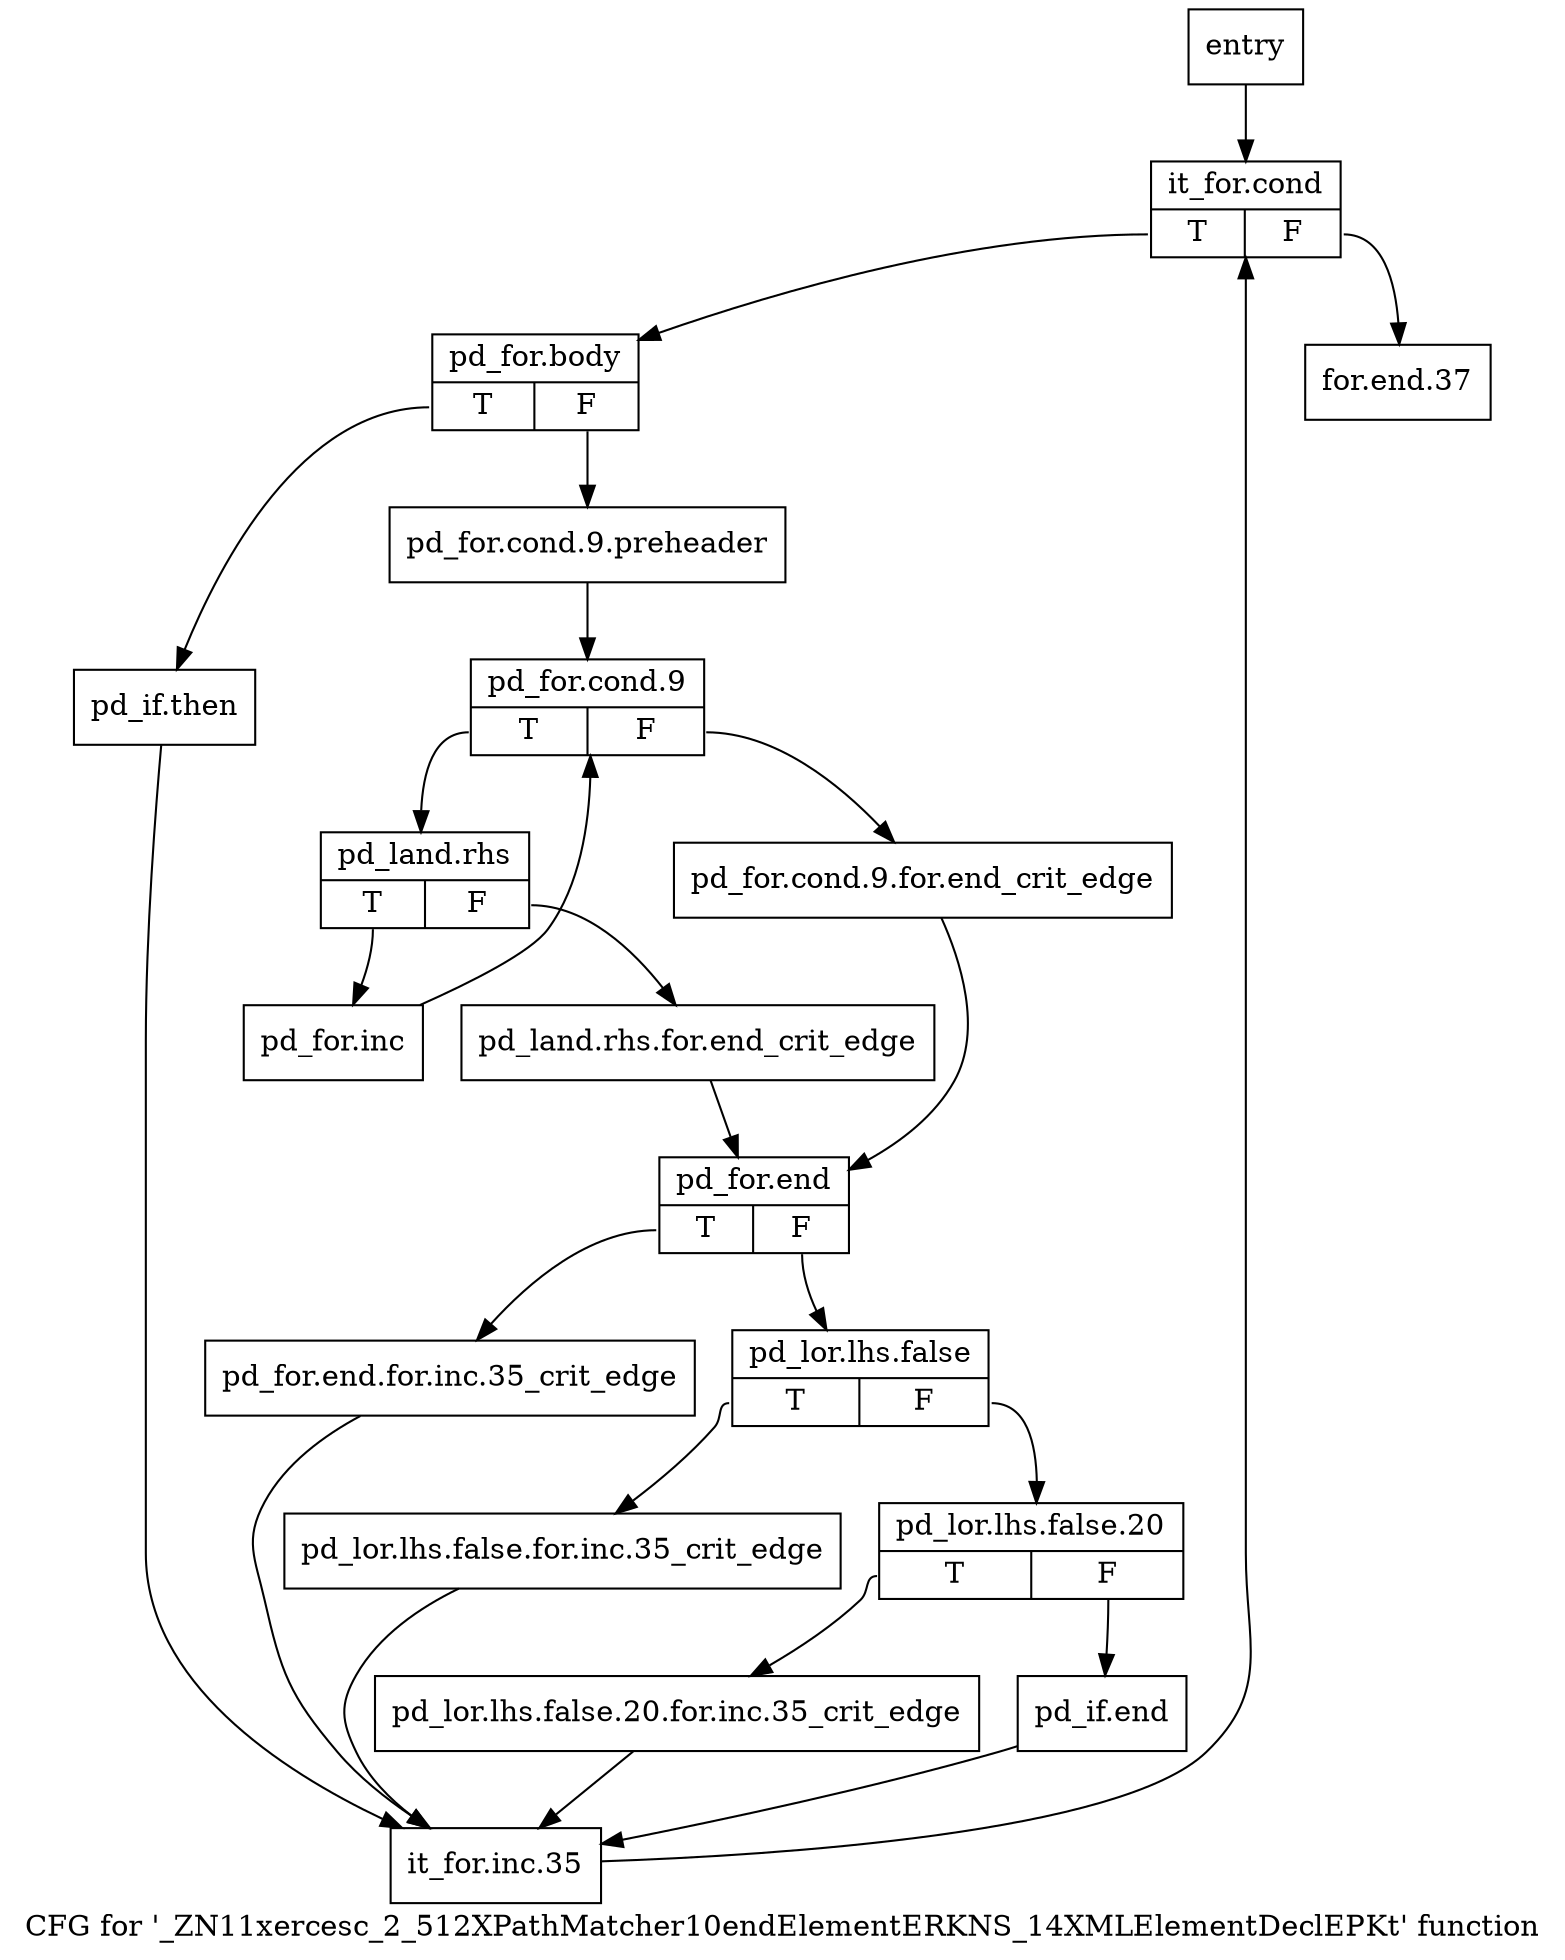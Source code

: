 digraph "CFG for '_ZN11xercesc_2_512XPathMatcher10endElementERKNS_14XMLElementDeclEPKt' function" {
	label="CFG for '_ZN11xercesc_2_512XPathMatcher10endElementERKNS_14XMLElementDeclEPKt' function";

	Node0x544df00 [shape=record,label="{entry}"];
	Node0x544df00 -> Node0x544df50;
	Node0x544df50 [shape=record,label="{it_for.cond|{<s0>T|<s1>F}}"];
	Node0x544df50:s0 -> Node0x544dfa0;
	Node0x544df50:s1 -> Node0x5461100;
	Node0x544dfa0 [shape=record,label="{pd_for.body|{<s0>T|<s1>F}}"];
	Node0x544dfa0:s0 -> Node0x5460ca0;
	Node0x544dfa0:s1 -> Node0x544dff0;
	Node0x544dff0 [shape=record,label="{pd_for.cond.9.preheader}"];
	Node0x544dff0 -> Node0x5460cf0;
	Node0x5460ca0 [shape=record,label="{pd_if.then}"];
	Node0x5460ca0 -> Node0x54610b0;
	Node0x5460cf0 [shape=record,label="{pd_for.cond.9|{<s0>T|<s1>F}}"];
	Node0x5460cf0:s0 -> Node0x5460d90;
	Node0x5460cf0:s1 -> Node0x5460d40;
	Node0x5460d40 [shape=record,label="{pd_for.cond.9.for.end_crit_edge}"];
	Node0x5460d40 -> Node0x5460e80;
	Node0x5460d90 [shape=record,label="{pd_land.rhs|{<s0>T|<s1>F}}"];
	Node0x5460d90:s0 -> Node0x5460e30;
	Node0x5460d90:s1 -> Node0x5460de0;
	Node0x5460de0 [shape=record,label="{pd_land.rhs.for.end_crit_edge}"];
	Node0x5460de0 -> Node0x5460e80;
	Node0x5460e30 [shape=record,label="{pd_for.inc}"];
	Node0x5460e30 -> Node0x5460cf0;
	Node0x5460e80 [shape=record,label="{pd_for.end|{<s0>T|<s1>F}}"];
	Node0x5460e80:s0 -> Node0x5460ed0;
	Node0x5460e80:s1 -> Node0x5460f20;
	Node0x5460ed0 [shape=record,label="{pd_for.end.for.inc.35_crit_edge}"];
	Node0x5460ed0 -> Node0x54610b0;
	Node0x5460f20 [shape=record,label="{pd_lor.lhs.false|{<s0>T|<s1>F}}"];
	Node0x5460f20:s0 -> Node0x5460f70;
	Node0x5460f20:s1 -> Node0x5460fc0;
	Node0x5460f70 [shape=record,label="{pd_lor.lhs.false.for.inc.35_crit_edge}"];
	Node0x5460f70 -> Node0x54610b0;
	Node0x5460fc0 [shape=record,label="{pd_lor.lhs.false.20|{<s0>T|<s1>F}}"];
	Node0x5460fc0:s0 -> Node0x5461010;
	Node0x5460fc0:s1 -> Node0x5461060;
	Node0x5461010 [shape=record,label="{pd_lor.lhs.false.20.for.inc.35_crit_edge}"];
	Node0x5461010 -> Node0x54610b0;
	Node0x5461060 [shape=record,label="{pd_if.end}"];
	Node0x5461060 -> Node0x54610b0;
	Node0x54610b0 [shape=record,label="{it_for.inc.35}"];
	Node0x54610b0 -> Node0x544df50;
	Node0x5461100 [shape=record,label="{for.end.37}"];
}
